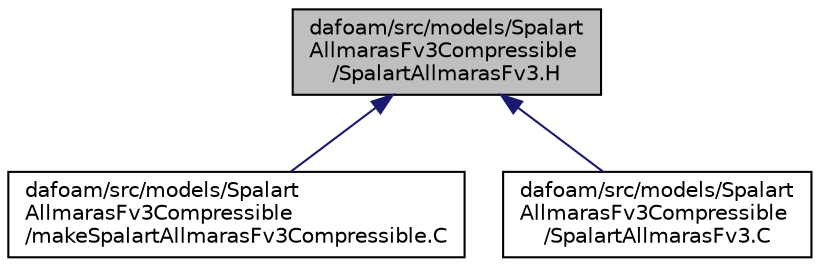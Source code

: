 digraph "dafoam/src/models/SpalartAllmarasFv3Compressible/SpalartAllmarasFv3.H"
{
  bgcolor="transparent";
  edge [fontname="Helvetica",fontsize="10",labelfontname="Helvetica",labelfontsize="10"];
  node [fontname="Helvetica",fontsize="10",shape=record];
  Node3 [label="dafoam/src/models/Spalart\lAllmarasFv3Compressible\l/SpalartAllmarasFv3.H",height=0.2,width=0.4,color="black", fillcolor="grey75", style="filled", fontcolor="black"];
  Node3 -> Node4 [dir="back",color="midnightblue",fontsize="10",style="solid",fontname="Helvetica"];
  Node4 [label="dafoam/src/models/Spalart\lAllmarasFv3Compressible\l/makeSpalartAllmarasFv3Compressible.C",height=0.2,width=0.4,color="black",URL="$makeSpalartAllmarasFv3Compressible_8C.html"];
  Node3 -> Node5 [dir="back",color="midnightblue",fontsize="10",style="solid",fontname="Helvetica"];
  Node5 [label="dafoam/src/models/Spalart\lAllmarasFv3Compressible\l/SpalartAllmarasFv3.C",height=0.2,width=0.4,color="black",URL="$SpalartAllmarasFv3Compressible_2SpalartAllmarasFv3_8C.html"];
}
